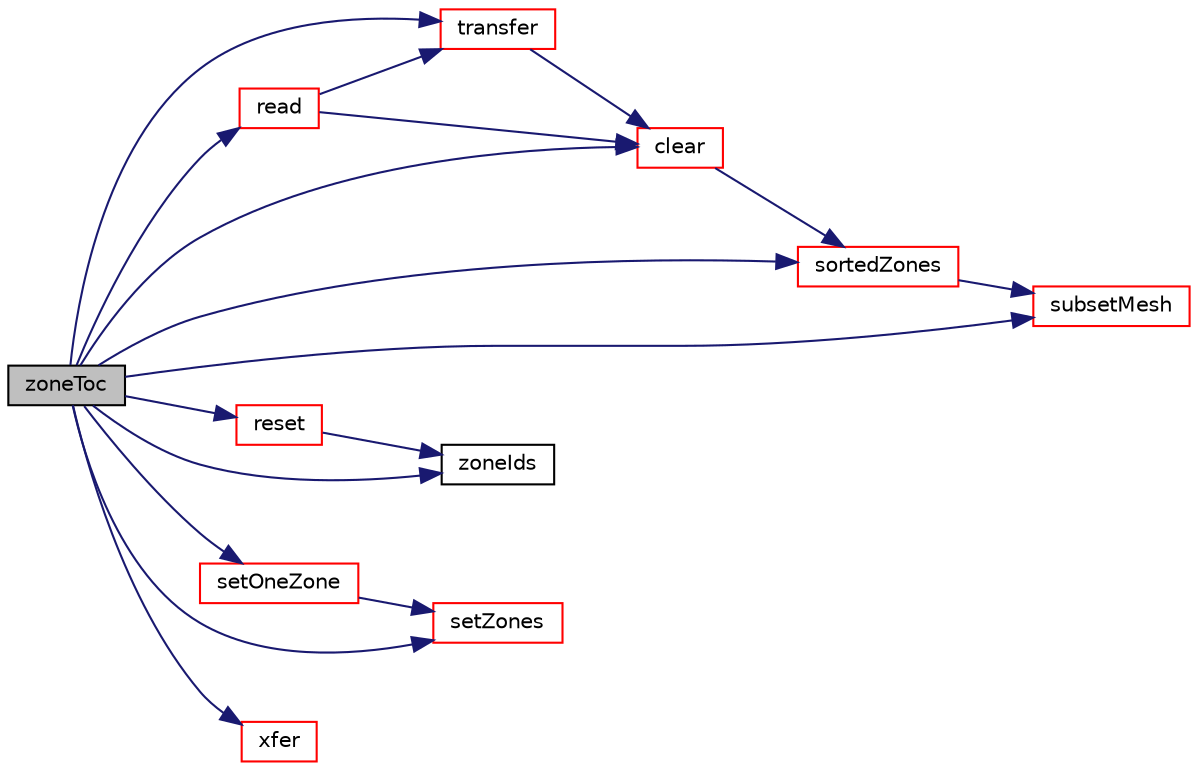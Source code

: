 digraph "zoneToc"
{
  bgcolor="transparent";
  edge [fontname="Helvetica",fontsize="10",labelfontname="Helvetica",labelfontsize="10"];
  node [fontname="Helvetica",fontsize="10",shape=record];
  rankdir="LR";
  Node1 [label="zoneToc",height=0.2,width=0.4,color="black", fillcolor="grey75", style="filled", fontcolor="black"];
  Node1 -> Node2 [color="midnightblue",fontsize="10",style="solid",fontname="Helvetica"];
  Node2 [label="clear",height=0.2,width=0.4,color="red",URL="$a02857.html#ac8bb3912a3ce86b15842e79d0b421204",tooltip="Clear all storage. "];
  Node2 -> Node3 [color="midnightblue",fontsize="10",style="solid",fontname="Helvetica"];
  Node3 [label="sortedZones",height=0.2,width=0.4,color="red",URL="$a02857.html#ac8dc2e2101632583877c186dc03de67d",tooltip="Sort faces according to zoneIds. "];
  Node3 -> Node4 [color="midnightblue",fontsize="10",style="solid",fontname="Helvetica"];
  Node4 [label="subsetMesh",height=0.2,width=0.4,color="red",URL="$a02857.html#a04c51f2cb416472cc3f96c66d07b2bf7",tooltip="Return new surface. "];
  Node1 -> Node5 [color="midnightblue",fontsize="10",style="solid",fontname="Helvetica"];
  Node5 [label="read",height=0.2,width=0.4,color="red",URL="$a02857.html#a8b399ba606eec0c1c103e9531978fb34",tooltip="Read from file. Chooses reader based on explicit extension. "];
  Node5 -> Node2 [color="midnightblue",fontsize="10",style="solid",fontname="Helvetica"];
  Node5 -> Node6 [color="midnightblue",fontsize="10",style="solid",fontname="Helvetica"];
  Node6 [label="transfer",height=0.2,width=0.4,color="red",URL="$a02857.html#a6df38f92358a4c8ec775d27efb154326",tooltip="Transfer the contents of the argument and annul the argument. "];
  Node6 -> Node2 [color="midnightblue",fontsize="10",style="solid",fontname="Helvetica"];
  Node1 -> Node7 [color="midnightblue",fontsize="10",style="solid",fontname="Helvetica"];
  Node7 [label="reset",height=0.2,width=0.4,color="red",URL="$a02857.html#a00d8623f0c07f750c4be9c5220e2c7e4",tooltip="Transfer components (points, faces, zone ids). "];
  Node7 -> Node8 [color="midnightblue",fontsize="10",style="solid",fontname="Helvetica"];
  Node8 [label="zoneIds",height=0.2,width=0.4,color="black",URL="$a02857.html#aa584bf544aaea8cbbeff1f3720a4c684",tooltip="Return const access to the zone ids. "];
  Node1 -> Node9 [color="midnightblue",fontsize="10",style="solid",fontname="Helvetica"];
  Node9 [label="setOneZone",height=0.2,width=0.4,color="red",URL="$a02857.html#ac3e3a7ff9ebdca3a97b5ab39b764759c",tooltip="Set zones to 0 and set a single zone. "];
  Node9 -> Node10 [color="midnightblue",fontsize="10",style="solid",fontname="Helvetica"];
  Node10 [label="setZones",height=0.2,width=0.4,color="red",URL="$a02857.html#ace932e14750294b98603488f885b1503",tooltip="Set zone ids and zones. "];
  Node1 -> Node10 [color="midnightblue",fontsize="10",style="solid",fontname="Helvetica"];
  Node1 -> Node3 [color="midnightblue",fontsize="10",style="solid",fontname="Helvetica"];
  Node1 -> Node4 [color="midnightblue",fontsize="10",style="solid",fontname="Helvetica"];
  Node1 -> Node6 [color="midnightblue",fontsize="10",style="solid",fontname="Helvetica"];
  Node1 -> Node11 [color="midnightblue",fontsize="10",style="solid",fontname="Helvetica"];
  Node11 [label="xfer",height=0.2,width=0.4,color="red",URL="$a02857.html#a7ead964bad13061a5279a0f658933925",tooltip="Transfer contents to the Xfer container. "];
  Node1 -> Node8 [color="midnightblue",fontsize="10",style="solid",fontname="Helvetica"];
}
